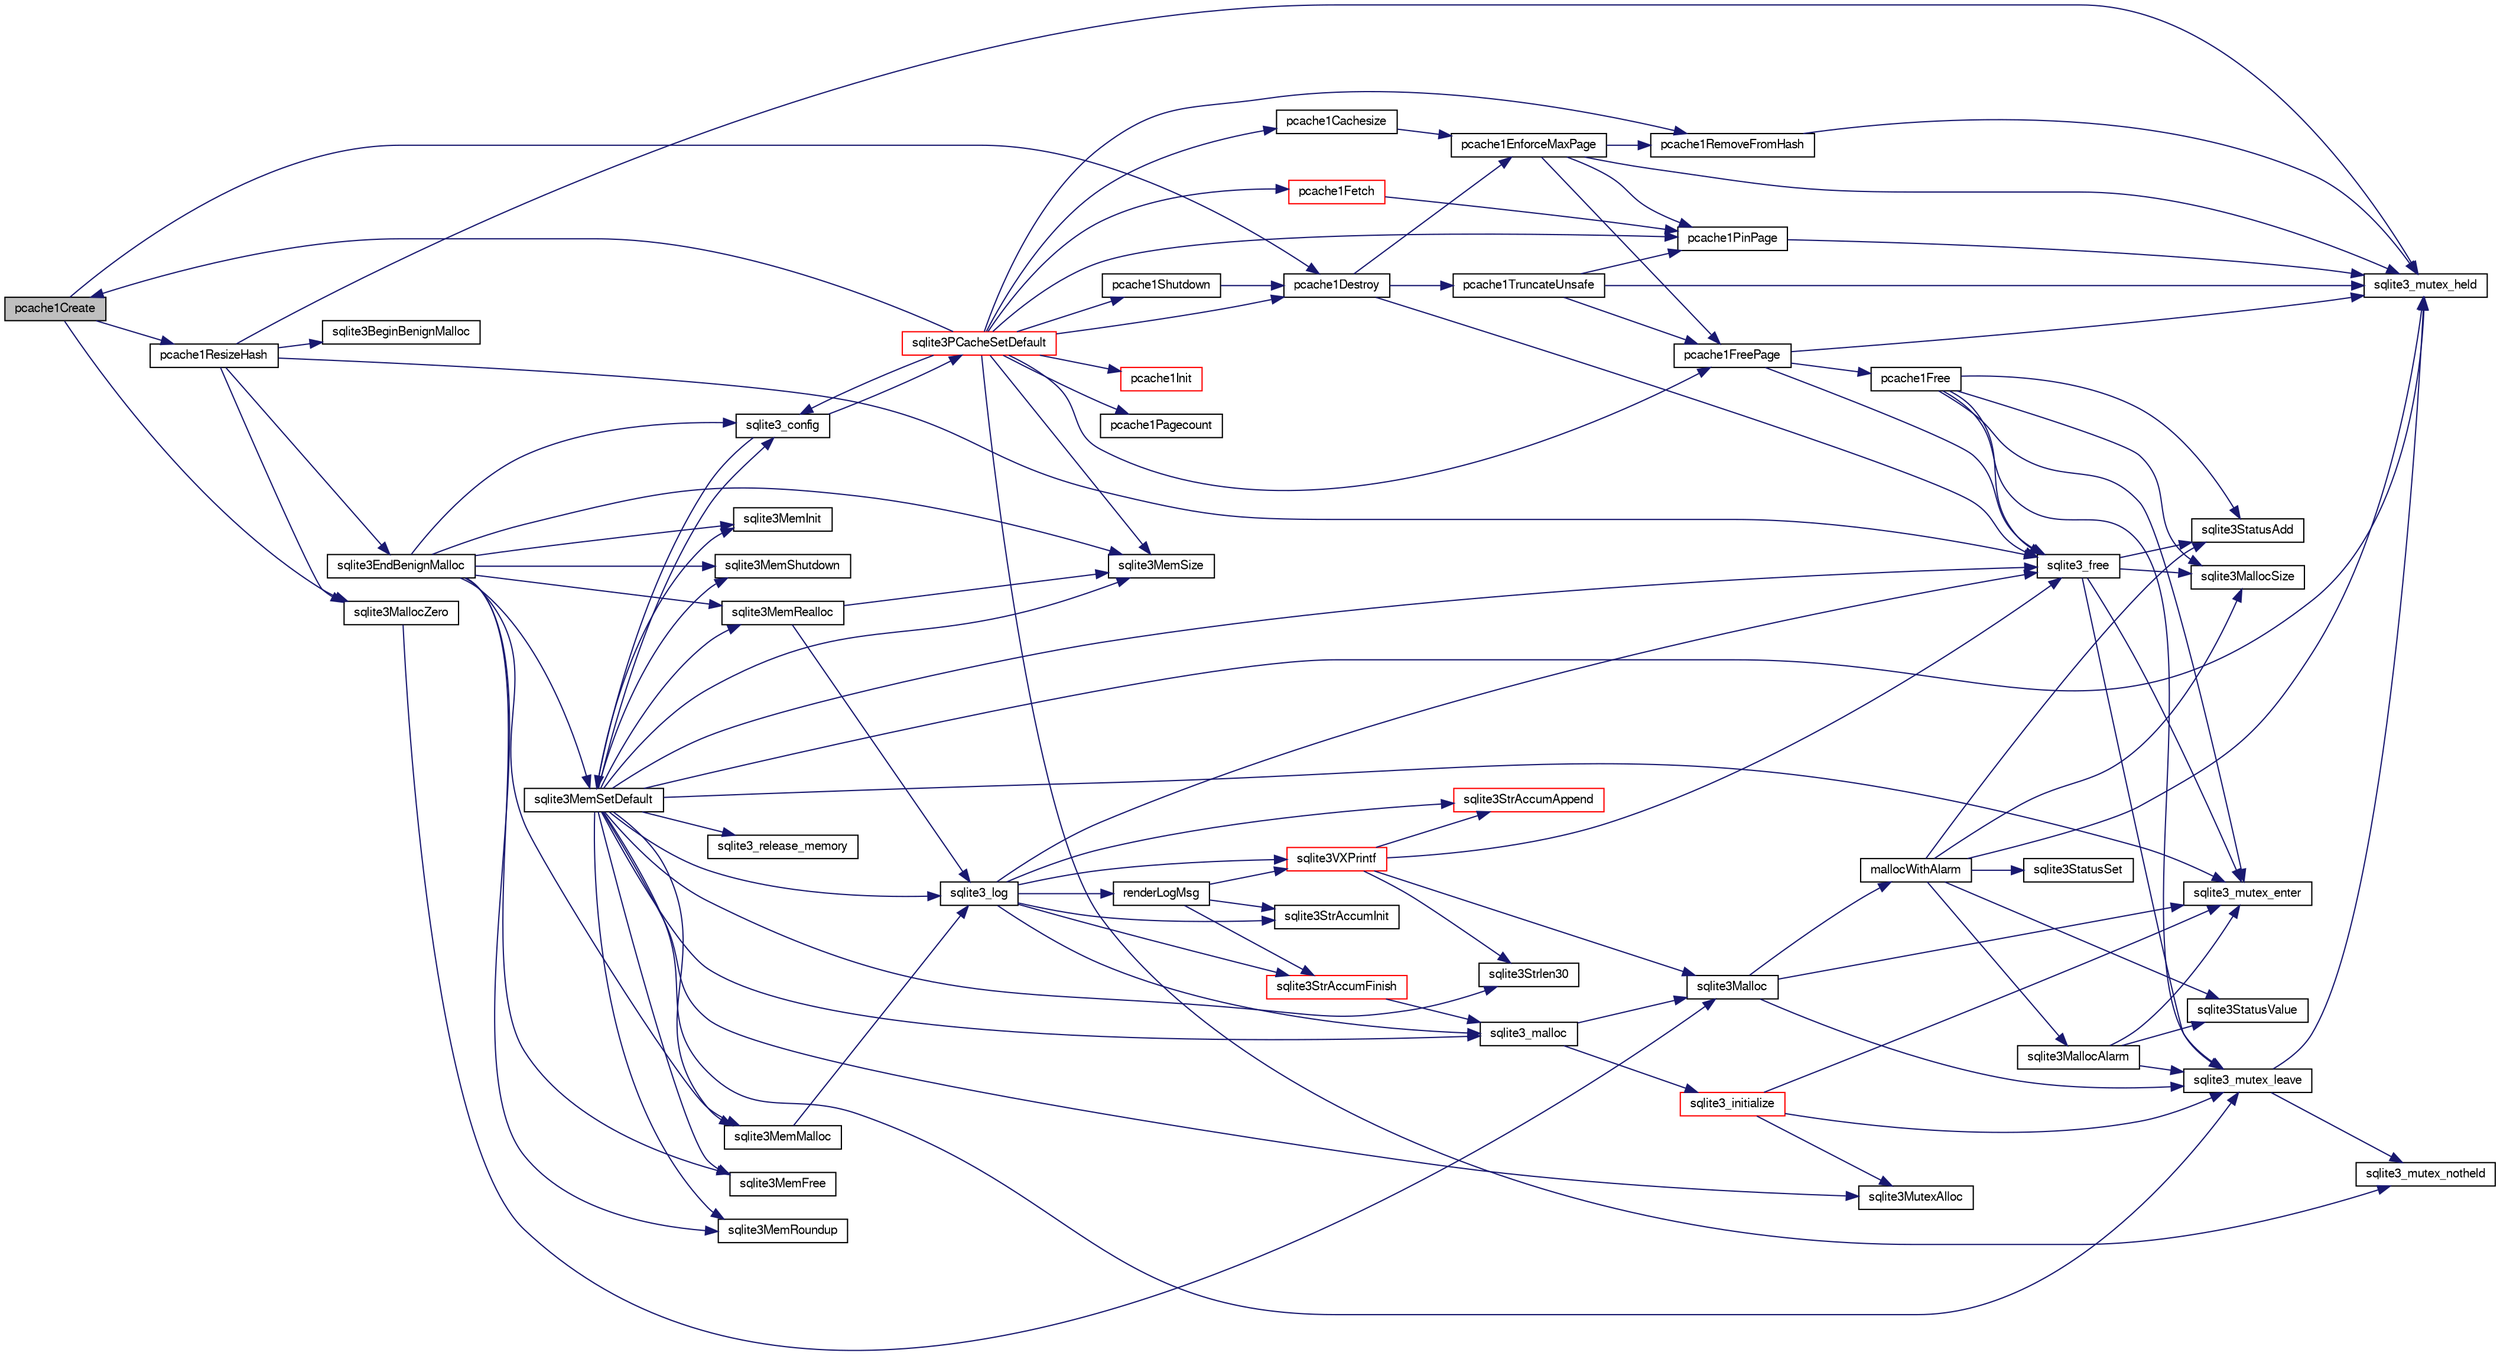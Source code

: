 digraph "pcache1Create"
{
  edge [fontname="FreeSans",fontsize="10",labelfontname="FreeSans",labelfontsize="10"];
  node [fontname="FreeSans",fontsize="10",shape=record];
  rankdir="LR";
  Node219205 [label="pcache1Create",height=0.2,width=0.4,color="black", fillcolor="grey75", style="filled", fontcolor="black"];
  Node219205 -> Node219206 [color="midnightblue",fontsize="10",style="solid",fontname="FreeSans"];
  Node219206 [label="sqlite3MallocZero",height=0.2,width=0.4,color="black", fillcolor="white", style="filled",URL="$sqlite3_8c.html#ab3e07a30b9b5471f9f5e8f9cb7229934"];
  Node219206 -> Node219207 [color="midnightblue",fontsize="10",style="solid",fontname="FreeSans"];
  Node219207 [label="sqlite3Malloc",height=0.2,width=0.4,color="black", fillcolor="white", style="filled",URL="$sqlite3_8c.html#a361a2eaa846b1885f123abe46f5d8b2b"];
  Node219207 -> Node219208 [color="midnightblue",fontsize="10",style="solid",fontname="FreeSans"];
  Node219208 [label="sqlite3_mutex_enter",height=0.2,width=0.4,color="black", fillcolor="white", style="filled",URL="$sqlite3_8c.html#a1c12cde690bd89f104de5cbad12a6bf5"];
  Node219207 -> Node219209 [color="midnightblue",fontsize="10",style="solid",fontname="FreeSans"];
  Node219209 [label="mallocWithAlarm",height=0.2,width=0.4,color="black", fillcolor="white", style="filled",URL="$sqlite3_8c.html#ab070d5cf8e48ec8a6a43cf025d48598b"];
  Node219209 -> Node219210 [color="midnightblue",fontsize="10",style="solid",fontname="FreeSans"];
  Node219210 [label="sqlite3_mutex_held",height=0.2,width=0.4,color="black", fillcolor="white", style="filled",URL="$sqlite3_8c.html#acf77da68932b6bc163c5e68547ecc3e7"];
  Node219209 -> Node219211 [color="midnightblue",fontsize="10",style="solid",fontname="FreeSans"];
  Node219211 [label="sqlite3StatusSet",height=0.2,width=0.4,color="black", fillcolor="white", style="filled",URL="$sqlite3_8c.html#afec7586c01fcb5ea17dc9d7725a589d9"];
  Node219209 -> Node219212 [color="midnightblue",fontsize="10",style="solid",fontname="FreeSans"];
  Node219212 [label="sqlite3StatusValue",height=0.2,width=0.4,color="black", fillcolor="white", style="filled",URL="$sqlite3_8c.html#a30b8ac296c6e200c1fa57708d52c6ef6"];
  Node219209 -> Node219213 [color="midnightblue",fontsize="10",style="solid",fontname="FreeSans"];
  Node219213 [label="sqlite3MallocAlarm",height=0.2,width=0.4,color="black", fillcolor="white", style="filled",URL="$sqlite3_8c.html#ada66988e8471d1198f3219c062377508"];
  Node219213 -> Node219212 [color="midnightblue",fontsize="10",style="solid",fontname="FreeSans"];
  Node219213 -> Node219214 [color="midnightblue",fontsize="10",style="solid",fontname="FreeSans"];
  Node219214 [label="sqlite3_mutex_leave",height=0.2,width=0.4,color="black", fillcolor="white", style="filled",URL="$sqlite3_8c.html#a5838d235601dbd3c1fa993555c6bcc93"];
  Node219214 -> Node219210 [color="midnightblue",fontsize="10",style="solid",fontname="FreeSans"];
  Node219214 -> Node219215 [color="midnightblue",fontsize="10",style="solid",fontname="FreeSans"];
  Node219215 [label="sqlite3_mutex_notheld",height=0.2,width=0.4,color="black", fillcolor="white", style="filled",URL="$sqlite3_8c.html#a83967c837c1c000d3b5adcfaa688f5dc"];
  Node219213 -> Node219208 [color="midnightblue",fontsize="10",style="solid",fontname="FreeSans"];
  Node219209 -> Node219216 [color="midnightblue",fontsize="10",style="solid",fontname="FreeSans"];
  Node219216 [label="sqlite3MallocSize",height=0.2,width=0.4,color="black", fillcolor="white", style="filled",URL="$sqlite3_8c.html#acf5d2a5f35270bafb050bd2def576955"];
  Node219209 -> Node219217 [color="midnightblue",fontsize="10",style="solid",fontname="FreeSans"];
  Node219217 [label="sqlite3StatusAdd",height=0.2,width=0.4,color="black", fillcolor="white", style="filled",URL="$sqlite3_8c.html#afa029f93586aeab4cc85360905dae9cd"];
  Node219207 -> Node219214 [color="midnightblue",fontsize="10",style="solid",fontname="FreeSans"];
  Node219205 -> Node219218 [color="midnightblue",fontsize="10",style="solid",fontname="FreeSans"];
  Node219218 [label="pcache1ResizeHash",height=0.2,width=0.4,color="black", fillcolor="white", style="filled",URL="$sqlite3_8c.html#a7795922581c79a689c6e954dad69c037"];
  Node219218 -> Node219210 [color="midnightblue",fontsize="10",style="solid",fontname="FreeSans"];
  Node219218 -> Node219219 [color="midnightblue",fontsize="10",style="solid",fontname="FreeSans"];
  Node219219 [label="sqlite3BeginBenignMalloc",height=0.2,width=0.4,color="black", fillcolor="white", style="filled",URL="$sqlite3_8c.html#a3344c0e2b1b6df701a1cb326602fac14"];
  Node219218 -> Node219206 [color="midnightblue",fontsize="10",style="solid",fontname="FreeSans"];
  Node219218 -> Node219220 [color="midnightblue",fontsize="10",style="solid",fontname="FreeSans"];
  Node219220 [label="sqlite3EndBenignMalloc",height=0.2,width=0.4,color="black", fillcolor="white", style="filled",URL="$sqlite3_8c.html#a4582127cc64d483dc66c7acf9d8d8fbb"];
  Node219220 -> Node219221 [color="midnightblue",fontsize="10",style="solid",fontname="FreeSans"];
  Node219221 [label="sqlite3MemMalloc",height=0.2,width=0.4,color="black", fillcolor="white", style="filled",URL="$sqlite3_8c.html#a53157f1a669f949332f44ca9f15c0a43"];
  Node219221 -> Node219222 [color="midnightblue",fontsize="10",style="solid",fontname="FreeSans"];
  Node219222 [label="sqlite3_log",height=0.2,width=0.4,color="black", fillcolor="white", style="filled",URL="$sqlite3_8c.html#a298c9699bf9c143662c6b1fec4b2dc3b"];
  Node219222 -> Node219223 [color="midnightblue",fontsize="10",style="solid",fontname="FreeSans"];
  Node219223 [label="renderLogMsg",height=0.2,width=0.4,color="black", fillcolor="white", style="filled",URL="$sqlite3_8c.html#a7a02b43ce0a27bb52085c7f446d115af"];
  Node219223 -> Node219224 [color="midnightblue",fontsize="10",style="solid",fontname="FreeSans"];
  Node219224 [label="sqlite3StrAccumInit",height=0.2,width=0.4,color="black", fillcolor="white", style="filled",URL="$sqlite3_8c.html#aabf95e113b9d54d519cd15a56215f560"];
  Node219223 -> Node219225 [color="midnightblue",fontsize="10",style="solid",fontname="FreeSans"];
  Node219225 [label="sqlite3VXPrintf",height=0.2,width=0.4,color="red", fillcolor="white", style="filled",URL="$sqlite3_8c.html#a63c25806c9bd4a2b76f9a0eb232c6bde"];
  Node219225 -> Node219226 [color="midnightblue",fontsize="10",style="solid",fontname="FreeSans"];
  Node219226 [label="sqlite3StrAccumAppend",height=0.2,width=0.4,color="red", fillcolor="white", style="filled",URL="$sqlite3_8c.html#a56664fa33def33c5a5245b623441d5e0"];
  Node219225 -> Node219207 [color="midnightblue",fontsize="10",style="solid",fontname="FreeSans"];
  Node219225 -> Node219290 [color="midnightblue",fontsize="10",style="solid",fontname="FreeSans"];
  Node219290 [label="sqlite3Strlen30",height=0.2,width=0.4,color="black", fillcolor="white", style="filled",URL="$sqlite3_8c.html#a3dcd80ba41f1a308193dee74857b62a7"];
  Node219225 -> Node219235 [color="midnightblue",fontsize="10",style="solid",fontname="FreeSans"];
  Node219235 [label="sqlite3_free",height=0.2,width=0.4,color="black", fillcolor="white", style="filled",URL="$sqlite3_8c.html#a6552349e36a8a691af5487999ab09519"];
  Node219235 -> Node219208 [color="midnightblue",fontsize="10",style="solid",fontname="FreeSans"];
  Node219235 -> Node219217 [color="midnightblue",fontsize="10",style="solid",fontname="FreeSans"];
  Node219235 -> Node219216 [color="midnightblue",fontsize="10",style="solid",fontname="FreeSans"];
  Node219235 -> Node219214 [color="midnightblue",fontsize="10",style="solid",fontname="FreeSans"];
  Node219223 -> Node219317 [color="midnightblue",fontsize="10",style="solid",fontname="FreeSans"];
  Node219317 [label="sqlite3StrAccumFinish",height=0.2,width=0.4,color="red", fillcolor="white", style="filled",URL="$sqlite3_8c.html#adb7f26b10ac1b847db6f000ef4c2e2ba"];
  Node219317 -> Node219292 [color="midnightblue",fontsize="10",style="solid",fontname="FreeSans"];
  Node219292 [label="sqlite3_malloc",height=0.2,width=0.4,color="black", fillcolor="white", style="filled",URL="$sqlite3_8c.html#ac79dba55fc32b6a840cf5a9769bce7cd"];
  Node219292 -> Node219239 [color="midnightblue",fontsize="10",style="solid",fontname="FreeSans"];
  Node219239 [label="sqlite3_initialize",height=0.2,width=0.4,color="red", fillcolor="white", style="filled",URL="$sqlite3_8c.html#ab0c0ee2d5d4cf8b28e9572296a8861df"];
  Node219239 -> Node219257 [color="midnightblue",fontsize="10",style="solid",fontname="FreeSans"];
  Node219257 [label="sqlite3MutexAlloc",height=0.2,width=0.4,color="black", fillcolor="white", style="filled",URL="$sqlite3_8c.html#a0e3f432ee581f6876b590e7ad7e84e19"];
  Node219239 -> Node219208 [color="midnightblue",fontsize="10",style="solid",fontname="FreeSans"];
  Node219239 -> Node219214 [color="midnightblue",fontsize="10",style="solid",fontname="FreeSans"];
  Node219292 -> Node219207 [color="midnightblue",fontsize="10",style="solid",fontname="FreeSans"];
  Node219222 -> Node219224 [color="midnightblue",fontsize="10",style="solid",fontname="FreeSans"];
  Node219222 -> Node219225 [color="midnightblue",fontsize="10",style="solid",fontname="FreeSans"];
  Node219222 -> Node219317 [color="midnightblue",fontsize="10",style="solid",fontname="FreeSans"];
  Node219222 -> Node219292 [color="midnightblue",fontsize="10",style="solid",fontname="FreeSans"];
  Node219222 -> Node219235 [color="midnightblue",fontsize="10",style="solid",fontname="FreeSans"];
  Node219222 -> Node219226 [color="midnightblue",fontsize="10",style="solid",fontname="FreeSans"];
  Node219220 -> Node219260 [color="midnightblue",fontsize="10",style="solid",fontname="FreeSans"];
  Node219260 [label="sqlite3MemFree",height=0.2,width=0.4,color="black", fillcolor="white", style="filled",URL="$sqlite3_8c.html#a4198492989c7a427e3d704c06058850a"];
  Node219220 -> Node219261 [color="midnightblue",fontsize="10",style="solid",fontname="FreeSans"];
  Node219261 [label="sqlite3MemRealloc",height=0.2,width=0.4,color="black", fillcolor="white", style="filled",URL="$sqlite3_8c.html#addd043cc5742c3b0cf536763cd4e6948"];
  Node219261 -> Node219222 [color="midnightblue",fontsize="10",style="solid",fontname="FreeSans"];
  Node219261 -> Node219262 [color="midnightblue",fontsize="10",style="solid",fontname="FreeSans"];
  Node219262 [label="sqlite3MemSize",height=0.2,width=0.4,color="black", fillcolor="white", style="filled",URL="$sqlite3_8c.html#a564962938d56643e999de431c190f937"];
  Node219220 -> Node219262 [color="midnightblue",fontsize="10",style="solid",fontname="FreeSans"];
  Node219220 -> Node219263 [color="midnightblue",fontsize="10",style="solid",fontname="FreeSans"];
  Node219263 [label="sqlite3MemRoundup",height=0.2,width=0.4,color="black", fillcolor="white", style="filled",URL="$sqlite3_8c.html#ac9d66a2d2d224dfafcf6a49d48436ddc"];
  Node219220 -> Node219264 [color="midnightblue",fontsize="10",style="solid",fontname="FreeSans"];
  Node219264 [label="sqlite3MemInit",height=0.2,width=0.4,color="black", fillcolor="white", style="filled",URL="$sqlite3_8c.html#a1ec61c1becf036ba7fcb571ae51300af"];
  Node219220 -> Node219265 [color="midnightblue",fontsize="10",style="solid",fontname="FreeSans"];
  Node219265 [label="sqlite3MemShutdown",height=0.2,width=0.4,color="black", fillcolor="white", style="filled",URL="$sqlite3_8c.html#a934531b3f7c4743196f453ce6db028dc"];
  Node219220 -> Node219259 [color="midnightblue",fontsize="10",style="solid",fontname="FreeSans"];
  Node219259 [label="sqlite3MemSetDefault",height=0.2,width=0.4,color="black", fillcolor="white", style="filled",URL="$sqlite3_8c.html#a162fbfd727e92c5f8f72625b5ff62549"];
  Node219259 -> Node219221 [color="midnightblue",fontsize="10",style="solid",fontname="FreeSans"];
  Node219259 -> Node219260 [color="midnightblue",fontsize="10",style="solid",fontname="FreeSans"];
  Node219259 -> Node219261 [color="midnightblue",fontsize="10",style="solid",fontname="FreeSans"];
  Node219259 -> Node219262 [color="midnightblue",fontsize="10",style="solid",fontname="FreeSans"];
  Node219259 -> Node219263 [color="midnightblue",fontsize="10",style="solid",fontname="FreeSans"];
  Node219259 -> Node219264 [color="midnightblue",fontsize="10",style="solid",fontname="FreeSans"];
  Node219259 -> Node219265 [color="midnightblue",fontsize="10",style="solid",fontname="FreeSans"];
  Node219259 -> Node219266 [color="midnightblue",fontsize="10",style="solid",fontname="FreeSans"];
  Node219266 [label="sqlite3_config",height=0.2,width=0.4,color="black", fillcolor="white", style="filled",URL="$sqlite3_8c.html#a74ad420b6f26bc06a04ff6ecec8a8c91"];
  Node219266 -> Node219259 [color="midnightblue",fontsize="10",style="solid",fontname="FreeSans"];
  Node219266 -> Node219267 [color="midnightblue",fontsize="10",style="solid",fontname="FreeSans"];
  Node219267 [label="sqlite3PCacheSetDefault",height=0.2,width=0.4,color="red", fillcolor="white", style="filled",URL="$sqlite3_8c.html#a91974afe7709a742451438556ee0c70c"];
  Node219267 -> Node219268 [color="midnightblue",fontsize="10",style="solid",fontname="FreeSans"];
  Node219268 [label="pcache1Init",height=0.2,width=0.4,color="red", fillcolor="white", style="filled",URL="$sqlite3_8c.html#a05e9c1daf3dd812db1d769b69b20e069"];
  Node219267 -> Node219270 [color="midnightblue",fontsize="10",style="solid",fontname="FreeSans"];
  Node219270 [label="pcache1Shutdown",height=0.2,width=0.4,color="black", fillcolor="white", style="filled",URL="$sqlite3_8c.html#a707b7714a99d68e6858d4305b2a02579"];
  Node219270 -> Node219271 [color="midnightblue",fontsize="10",style="solid",fontname="FreeSans"];
  Node219271 [label="pcache1Destroy",height=0.2,width=0.4,color="black", fillcolor="white", style="filled",URL="$sqlite3_8c.html#af128220dedcda78a71f3283ece247258"];
  Node219271 -> Node219272 [color="midnightblue",fontsize="10",style="solid",fontname="FreeSans"];
  Node219272 [label="pcache1TruncateUnsafe",height=0.2,width=0.4,color="black", fillcolor="white", style="filled",URL="$sqlite3_8c.html#a95d9a0e421b47a80bd282a8b68929210"];
  Node219272 -> Node219210 [color="midnightblue",fontsize="10",style="solid",fontname="FreeSans"];
  Node219272 -> Node219273 [color="midnightblue",fontsize="10",style="solid",fontname="FreeSans"];
  Node219273 [label="pcache1PinPage",height=0.2,width=0.4,color="black", fillcolor="white", style="filled",URL="$sqlite3_8c.html#a8c56f8763581386fa892a46f77c8d684"];
  Node219273 -> Node219210 [color="midnightblue",fontsize="10",style="solid",fontname="FreeSans"];
  Node219272 -> Node219274 [color="midnightblue",fontsize="10",style="solid",fontname="FreeSans"];
  Node219274 [label="pcache1FreePage",height=0.2,width=0.4,color="black", fillcolor="white", style="filled",URL="$sqlite3_8c.html#aa3f573a706805bb81ef72ff65ffcdb79"];
  Node219274 -> Node219210 [color="midnightblue",fontsize="10",style="solid",fontname="FreeSans"];
  Node219274 -> Node219275 [color="midnightblue",fontsize="10",style="solid",fontname="FreeSans"];
  Node219275 [label="pcache1Free",height=0.2,width=0.4,color="black", fillcolor="white", style="filled",URL="$sqlite3_8c.html#a283e764f60afec3ed4995402b6604ceb"];
  Node219275 -> Node219208 [color="midnightblue",fontsize="10",style="solid",fontname="FreeSans"];
  Node219275 -> Node219217 [color="midnightblue",fontsize="10",style="solid",fontname="FreeSans"];
  Node219275 -> Node219214 [color="midnightblue",fontsize="10",style="solid",fontname="FreeSans"];
  Node219275 -> Node219216 [color="midnightblue",fontsize="10",style="solid",fontname="FreeSans"];
  Node219275 -> Node219235 [color="midnightblue",fontsize="10",style="solid",fontname="FreeSans"];
  Node219274 -> Node219235 [color="midnightblue",fontsize="10",style="solid",fontname="FreeSans"];
  Node219271 -> Node219276 [color="midnightblue",fontsize="10",style="solid",fontname="FreeSans"];
  Node219276 [label="pcache1EnforceMaxPage",height=0.2,width=0.4,color="black", fillcolor="white", style="filled",URL="$sqlite3_8c.html#a984a14dae7f8f146ca82b94f587a1389"];
  Node219276 -> Node219210 [color="midnightblue",fontsize="10",style="solid",fontname="FreeSans"];
  Node219276 -> Node219273 [color="midnightblue",fontsize="10",style="solid",fontname="FreeSans"];
  Node219276 -> Node219277 [color="midnightblue",fontsize="10",style="solid",fontname="FreeSans"];
  Node219277 [label="pcache1RemoveFromHash",height=0.2,width=0.4,color="black", fillcolor="white", style="filled",URL="$sqlite3_8c.html#a1b58eae8a9fe64c0c817a74a2ac7ad41"];
  Node219277 -> Node219210 [color="midnightblue",fontsize="10",style="solid",fontname="FreeSans"];
  Node219276 -> Node219274 [color="midnightblue",fontsize="10",style="solid",fontname="FreeSans"];
  Node219271 -> Node219235 [color="midnightblue",fontsize="10",style="solid",fontname="FreeSans"];
  Node219267 -> Node219205 [color="midnightblue",fontsize="10",style="solid",fontname="FreeSans"];
  Node219267 -> Node219278 [color="midnightblue",fontsize="10",style="solid",fontname="FreeSans"];
  Node219278 [label="pcache1Cachesize",height=0.2,width=0.4,color="black", fillcolor="white", style="filled",URL="$sqlite3_8c.html#a071ef90a5e389826abcea7883ff2cd05"];
  Node219278 -> Node219276 [color="midnightblue",fontsize="10",style="solid",fontname="FreeSans"];
  Node219267 -> Node219279 [color="midnightblue",fontsize="10",style="solid",fontname="FreeSans"];
  Node219279 [label="pcache1Pagecount",height=0.2,width=0.4,color="black", fillcolor="white", style="filled",URL="$sqlite3_8c.html#aad313c3d8464ce3154a2a31409c5c625"];
  Node219267 -> Node219280 [color="midnightblue",fontsize="10",style="solid",fontname="FreeSans"];
  Node219280 [label="pcache1Fetch",height=0.2,width=0.4,color="red", fillcolor="white", style="filled",URL="$sqlite3_8c.html#a745bc37e2a945b10e6b23a6fe6c35411"];
  Node219280 -> Node219273 [color="midnightblue",fontsize="10",style="solid",fontname="FreeSans"];
  Node219267 -> Node219271 [color="midnightblue",fontsize="10",style="solid",fontname="FreeSans"];
  Node219267 -> Node219266 [color="midnightblue",fontsize="10",style="solid",fontname="FreeSans"];
  Node219267 -> Node219215 [color="midnightblue",fontsize="10",style="solid",fontname="FreeSans"];
  Node219267 -> Node219262 [color="midnightblue",fontsize="10",style="solid",fontname="FreeSans"];
  Node219267 -> Node219273 [color="midnightblue",fontsize="10",style="solid",fontname="FreeSans"];
  Node219267 -> Node219277 [color="midnightblue",fontsize="10",style="solid",fontname="FreeSans"];
  Node219267 -> Node219274 [color="midnightblue",fontsize="10",style="solid",fontname="FreeSans"];
  Node219259 -> Node219257 [color="midnightblue",fontsize="10",style="solid",fontname="FreeSans"];
  Node219259 -> Node219208 [color="midnightblue",fontsize="10",style="solid",fontname="FreeSans"];
  Node219259 -> Node219214 [color="midnightblue",fontsize="10",style="solid",fontname="FreeSans"];
  Node219259 -> Node219290 [color="midnightblue",fontsize="10",style="solid",fontname="FreeSans"];
  Node219259 -> Node219210 [color="midnightblue",fontsize="10",style="solid",fontname="FreeSans"];
  Node219259 -> Node219291 [color="midnightblue",fontsize="10",style="solid",fontname="FreeSans"];
  Node219291 [label="sqlite3_release_memory",height=0.2,width=0.4,color="black", fillcolor="white", style="filled",URL="$sqlite3_8c.html#a91037e7ef182e008677dae146e15cf92"];
  Node219259 -> Node219292 [color="midnightblue",fontsize="10",style="solid",fontname="FreeSans"];
  Node219259 -> Node219235 [color="midnightblue",fontsize="10",style="solid",fontname="FreeSans"];
  Node219259 -> Node219222 [color="midnightblue",fontsize="10",style="solid",fontname="FreeSans"];
  Node219220 -> Node219266 [color="midnightblue",fontsize="10",style="solid",fontname="FreeSans"];
  Node219218 -> Node219235 [color="midnightblue",fontsize="10",style="solid",fontname="FreeSans"];
  Node219205 -> Node219271 [color="midnightblue",fontsize="10",style="solid",fontname="FreeSans"];
}
